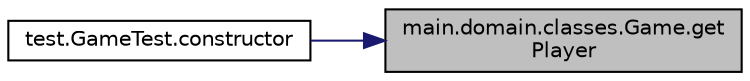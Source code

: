 digraph "main.domain.classes.Game.getPlayer"
{
 // INTERACTIVE_SVG=YES
 // LATEX_PDF_SIZE
  edge [fontname="Helvetica",fontsize="10",labelfontname="Helvetica",labelfontsize="10"];
  node [fontname="Helvetica",fontsize="10",shape=record];
  rankdir="RL";
  Node1 [label="main.domain.classes.Game.get\lPlayer",height=0.2,width=0.4,color="black", fillcolor="grey75", style="filled", fontcolor="black",tooltip=" "];
  Node1 -> Node2 [dir="back",color="midnightblue",fontsize="10",style="solid",fontname="Helvetica"];
  Node2 [label="test.GameTest.constructor",height=0.2,width=0.4,color="black", fillcolor="white", style="filled",URL="$classtest_1_1GameTest.html#a8d33a6defae8c0254aee2dac4d610ea6",tooltip=" "];
}
